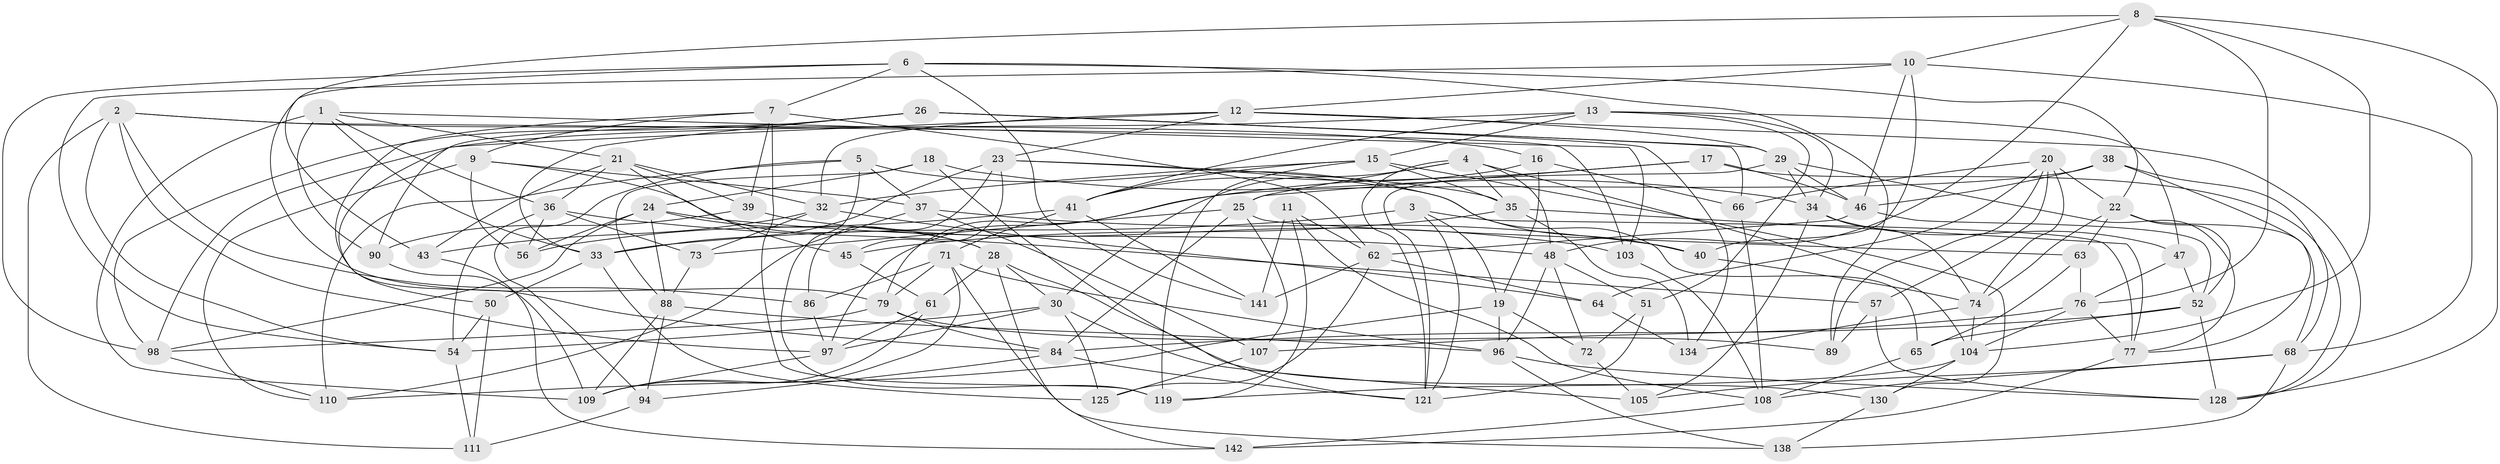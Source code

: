// Generated by graph-tools (version 1.1) at 2025/24/03/03/25 07:24:24]
// undirected, 89 vertices, 228 edges
graph export_dot {
graph [start="1"]
  node [color=gray90,style=filled];
  1 [super="+14"];
  2 [super="+83"];
  3;
  4 [super="+75"];
  5 [super="+67"];
  6 [super="+102"];
  7 [super="+120"];
  8 [super="+59"];
  9 [super="+115"];
  10 [super="+53"];
  11;
  12 [super="+31"];
  13 [super="+123"];
  15 [super="+55"];
  16;
  17;
  18;
  19 [super="+106"];
  20 [super="+99"];
  21 [super="+93"];
  22 [super="+92"];
  23 [super="+85"];
  24 [super="+27"];
  25 [super="+87"];
  26 [super="+49"];
  28 [super="+78"];
  29 [super="+58"];
  30 [super="+42"];
  32 [super="+69"];
  33 [super="+60"];
  34 [super="+44"];
  35 [super="+117"];
  36 [super="+91"];
  37 [super="+124"];
  38;
  39;
  40;
  41 [super="+116"];
  43;
  45;
  46 [super="+70"];
  47;
  48 [super="+133"];
  50;
  51;
  52 [super="+113"];
  54 [super="+95"];
  56;
  57;
  61;
  62 [super="+112"];
  63;
  64;
  65;
  66;
  68 [super="+137"];
  71 [super="+129"];
  72;
  73;
  74 [super="+80"];
  76 [super="+118"];
  77 [super="+81"];
  79 [super="+82"];
  84 [super="+139"];
  86;
  88 [super="+135"];
  89;
  90;
  94;
  96 [super="+136"];
  97 [super="+100"];
  98 [super="+101"];
  103;
  104 [super="+122"];
  105;
  107;
  108 [super="+131"];
  109 [super="+126"];
  110 [super="+114"];
  111;
  119 [super="+132"];
  121 [super="+127"];
  125;
  128 [super="+140"];
  130;
  134;
  138;
  141;
  142;
  1 -- 90;
  1 -- 109;
  1 -- 36;
  1 -- 103;
  1 -- 21;
  1 -- 33;
  2 -- 103;
  2 -- 86;
  2 -- 111;
  2 -- 16;
  2 -- 54;
  2 -- 97;
  3 -- 121;
  3 -- 77;
  3 -- 19;
  3 -- 33;
  4 -- 121;
  4 -- 25;
  4 -- 30;
  4 -- 104;
  4 -- 48;
  4 -- 35;
  5 -- 40;
  5 -- 119 [weight=2];
  5 -- 110;
  5 -- 94;
  5 -- 37;
  6 -- 89;
  6 -- 141;
  6 -- 79;
  6 -- 98;
  6 -- 22;
  6 -- 7;
  7 -- 119;
  7 -- 39;
  7 -- 9;
  7 -- 84;
  7 -- 62;
  8 -- 43;
  8 -- 76;
  8 -- 128;
  8 -- 10;
  8 -- 48;
  8 -- 104;
  9 -- 28;
  9 -- 37 [weight=2];
  9 -- 56;
  9 -- 110;
  10 -- 68;
  10 -- 12;
  10 -- 40;
  10 -- 46;
  10 -- 54;
  11 -- 141;
  11 -- 108;
  11 -- 62;
  11 -- 119;
  12 -- 128;
  12 -- 50;
  12 -- 29;
  12 -- 23;
  12 -- 32;
  13 -- 47;
  13 -- 41;
  13 -- 51;
  13 -- 15;
  13 -- 34;
  13 -- 98;
  15 -- 35;
  15 -- 32;
  15 -- 41;
  15 -- 130;
  15 -- 119;
  16 -- 19;
  16 -- 66;
  16 -- 41;
  17 -- 128;
  17 -- 46;
  17 -- 79;
  17 -- 25;
  18 -- 24;
  18 -- 121;
  18 -- 34;
  18 -- 88;
  19 -- 72;
  19 -- 96;
  19 -- 110 [weight=2];
  20 -- 74;
  20 -- 64;
  20 -- 66;
  20 -- 89;
  20 -- 57;
  20 -- 22;
  21 -- 45;
  21 -- 43;
  21 -- 39;
  21 -- 36;
  21 -- 32;
  22 -- 52;
  22 -- 63;
  22 -- 68;
  22 -- 74;
  23 -- 45;
  23 -- 33;
  23 -- 65;
  23 -- 86;
  23 -- 35;
  24 -- 28;
  24 -- 56;
  24 -- 88;
  24 -- 48;
  24 -- 98;
  25 -- 63;
  25 -- 84;
  25 -- 73;
  25 -- 107;
  26 -- 90;
  26 -- 29;
  26 -- 66;
  26 -- 33;
  26 -- 134;
  26 -- 98;
  28 -- 130;
  28 -- 142;
  28 -- 61;
  28 -- 30;
  29 -- 46;
  29 -- 121;
  29 -- 34;
  29 -- 77;
  30 -- 125;
  30 -- 105;
  30 -- 54;
  30 -- 97;
  32 -- 43;
  32 -- 64;
  32 -- 73;
  33 -- 50;
  33 -- 125;
  34 -- 105;
  34 -- 47;
  34 -- 74;
  35 -- 45;
  35 -- 134;
  35 -- 77;
  36 -- 54;
  36 -- 73;
  36 -- 57;
  36 -- 56;
  37 -- 40;
  37 -- 110;
  37 -- 107;
  38 -- 46;
  38 -- 77;
  38 -- 68;
  38 -- 97;
  39 -- 90;
  39 -- 103;
  40 -- 74;
  41 -- 56;
  41 -- 141;
  41 -- 71;
  43 -- 142;
  45 -- 61;
  46 -- 52;
  46 -- 62;
  47 -- 52;
  47 -- 76;
  48 -- 51;
  48 -- 72;
  48 -- 96;
  50 -- 111;
  50 -- 54;
  51 -- 72;
  51 -- 121;
  52 -- 84;
  52 -- 128;
  52 -- 65;
  54 -- 111;
  57 -- 89;
  57 -- 128;
  61 -- 97;
  61 -- 109;
  62 -- 64;
  62 -- 141;
  62 -- 125;
  63 -- 65;
  63 -- 76;
  64 -- 134;
  65 -- 108;
  66 -- 108;
  68 -- 105;
  68 -- 138;
  68 -- 108;
  71 -- 86;
  71 -- 96;
  71 -- 138;
  71 -- 79;
  71 -- 109;
  72 -- 105;
  73 -- 88;
  74 -- 134;
  74 -- 104;
  76 -- 107;
  76 -- 104;
  76 -- 77;
  77 -- 142;
  79 -- 89;
  79 -- 98;
  79 -- 84;
  84 -- 94;
  84 -- 121;
  86 -- 97;
  88 -- 96;
  88 -- 94;
  88 -- 109;
  90 -- 109;
  94 -- 111;
  96 -- 138;
  96 -- 128;
  97 -- 109;
  98 -- 110;
  103 -- 108;
  104 -- 119;
  104 -- 130;
  107 -- 125;
  108 -- 142;
  130 -- 138;
}

